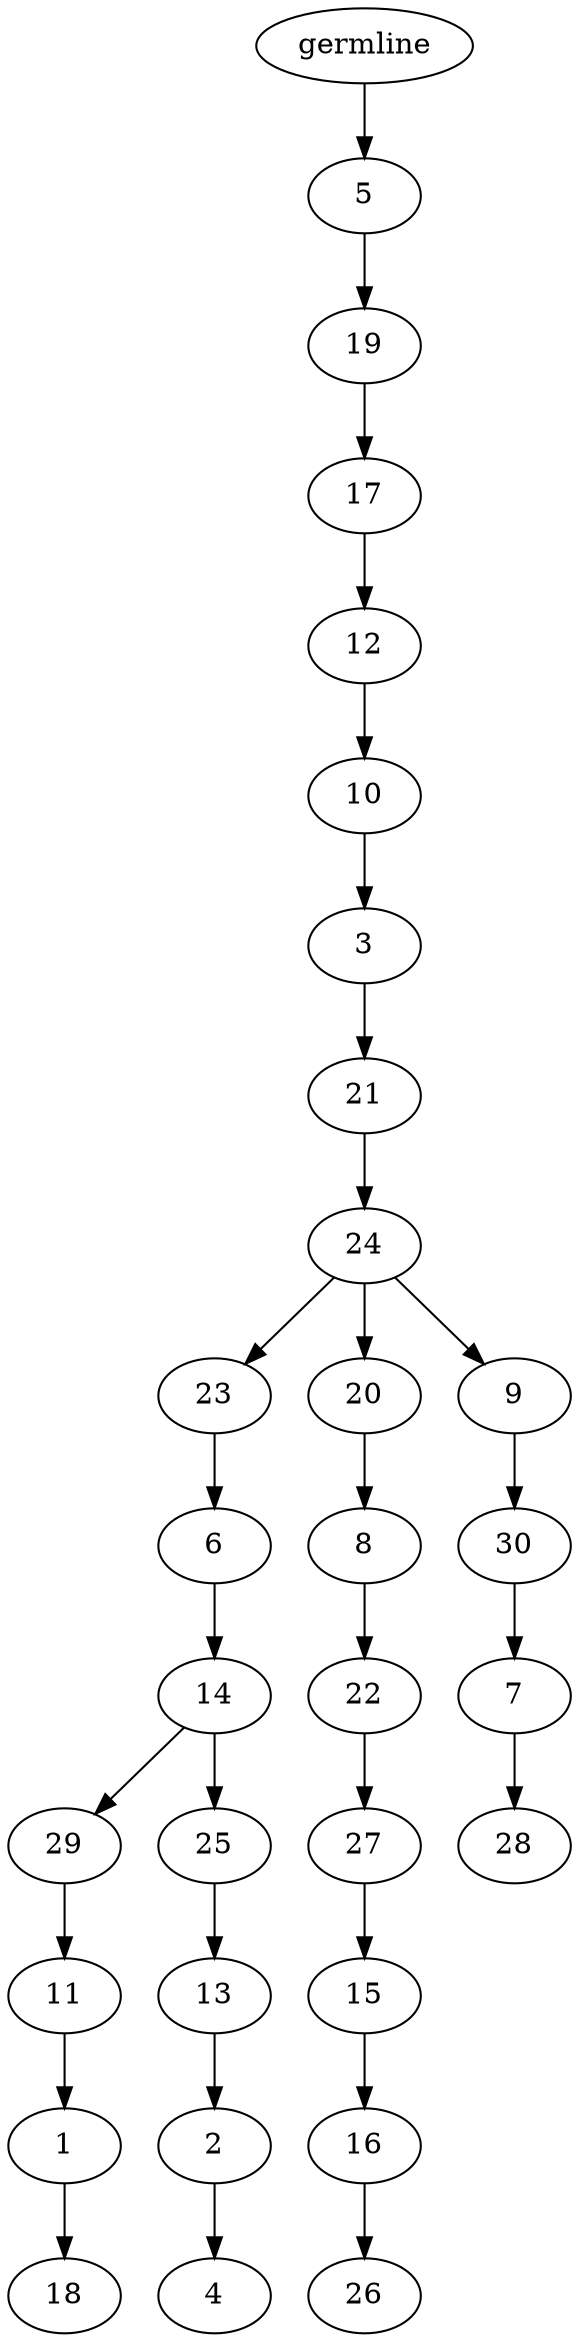 digraph phylogeny {
	"30" [label="germline"];
	"30" -> "29";
	"29" [label="5"];
	"29" -> "28";
	"28" [label="19"];
	"28" -> "27";
	"27" [label="17"];
	"27" -> "26";
	"26" [label="12"];
	"26" -> "25";
	"25" [label="10"];
	"25" -> "24";
	"24" [label="3"];
	"24" -> "23";
	"23" [label="21"];
	"23" -> "22";
	"22" [label="24"];
	"22" -> "10";
	"10" [label="23"];
	"10" -> "9";
	"9" [label="6"];
	"9" -> "8";
	"8" [label="14"];
	"8" -> "3";
	"3" [label="29"];
	"3" -> "2";
	"2" [label="11"];
	"2" -> "1";
	"1" [label="1"];
	"1" -> "0";
	"0" [label="18"];
	"8" -> "7";
	"7" [label="25"];
	"7" -> "6";
	"6" [label="13"];
	"6" -> "5";
	"5" [label="2"];
	"5" -> "4";
	"4" [label="4"];
	"22" -> "17";
	"17" [label="20"];
	"17" -> "16";
	"16" [label="8"];
	"16" -> "15";
	"15" [label="22"];
	"15" -> "14";
	"14" [label="27"];
	"14" -> "13";
	"13" [label="15"];
	"13" -> "12";
	"12" [label="16"];
	"12" -> "11";
	"11" [label="26"];
	"22" -> "21";
	"21" [label="9"];
	"21" -> "20";
	"20" [label="30"];
	"20" -> "19";
	"19" [label="7"];
	"19" -> "18";
	"18" [label="28"];
}

